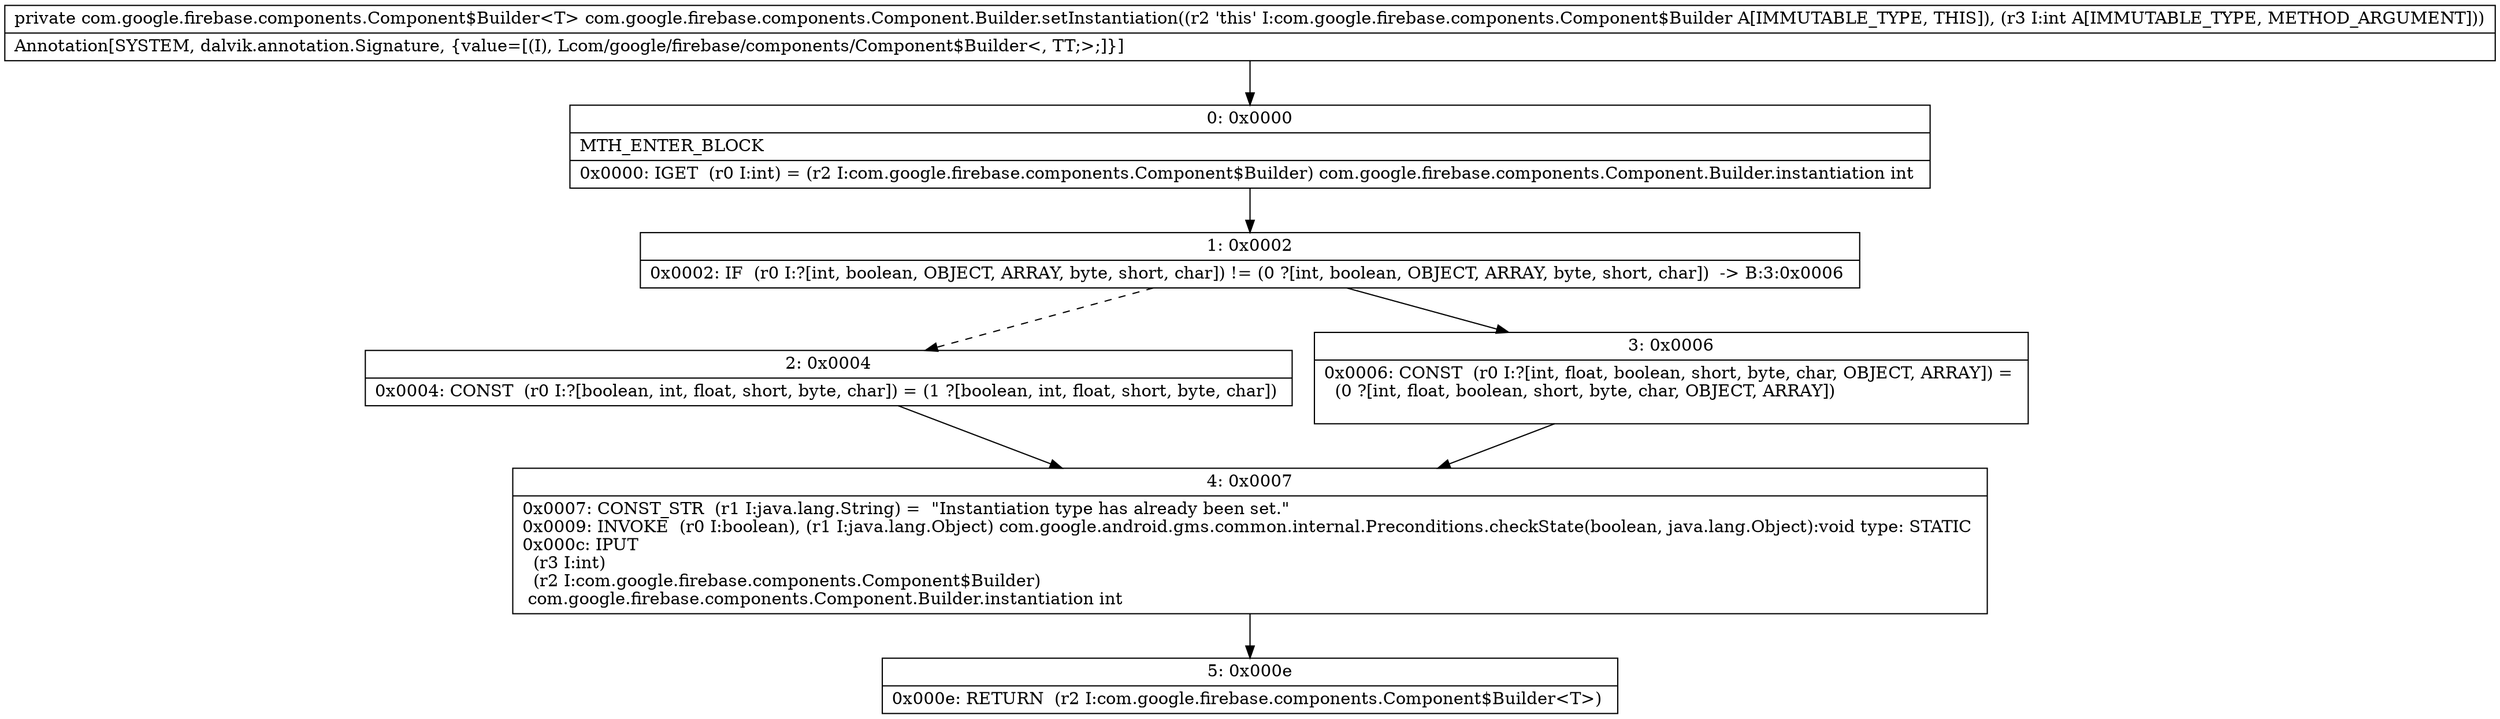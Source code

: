 digraph "CFG forcom.google.firebase.components.Component.Builder.setInstantiation(I)Lcom\/google\/firebase\/components\/Component$Builder;" {
Node_0 [shape=record,label="{0\:\ 0x0000|MTH_ENTER_BLOCK\l|0x0000: IGET  (r0 I:int) = (r2 I:com.google.firebase.components.Component$Builder) com.google.firebase.components.Component.Builder.instantiation int \l}"];
Node_1 [shape=record,label="{1\:\ 0x0002|0x0002: IF  (r0 I:?[int, boolean, OBJECT, ARRAY, byte, short, char]) != (0 ?[int, boolean, OBJECT, ARRAY, byte, short, char])  \-\> B:3:0x0006 \l}"];
Node_2 [shape=record,label="{2\:\ 0x0004|0x0004: CONST  (r0 I:?[boolean, int, float, short, byte, char]) = (1 ?[boolean, int, float, short, byte, char]) \l}"];
Node_3 [shape=record,label="{3\:\ 0x0006|0x0006: CONST  (r0 I:?[int, float, boolean, short, byte, char, OBJECT, ARRAY]) = \l  (0 ?[int, float, boolean, short, byte, char, OBJECT, ARRAY])\l \l}"];
Node_4 [shape=record,label="{4\:\ 0x0007|0x0007: CONST_STR  (r1 I:java.lang.String) =  \"Instantiation type has already been set.\" \l0x0009: INVOKE  (r0 I:boolean), (r1 I:java.lang.Object) com.google.android.gms.common.internal.Preconditions.checkState(boolean, java.lang.Object):void type: STATIC \l0x000c: IPUT  \l  (r3 I:int)\l  (r2 I:com.google.firebase.components.Component$Builder)\l com.google.firebase.components.Component.Builder.instantiation int \l}"];
Node_5 [shape=record,label="{5\:\ 0x000e|0x000e: RETURN  (r2 I:com.google.firebase.components.Component$Builder\<T\>) \l}"];
MethodNode[shape=record,label="{private com.google.firebase.components.Component$Builder\<T\> com.google.firebase.components.Component.Builder.setInstantiation((r2 'this' I:com.google.firebase.components.Component$Builder A[IMMUTABLE_TYPE, THIS]), (r3 I:int A[IMMUTABLE_TYPE, METHOD_ARGUMENT]))  | Annotation[SYSTEM, dalvik.annotation.Signature, \{value=[(I), Lcom\/google\/firebase\/components\/Component$Builder\<, TT;\>;]\}]\l}"];
MethodNode -> Node_0;
Node_0 -> Node_1;
Node_1 -> Node_2[style=dashed];
Node_1 -> Node_3;
Node_2 -> Node_4;
Node_3 -> Node_4;
Node_4 -> Node_5;
}

